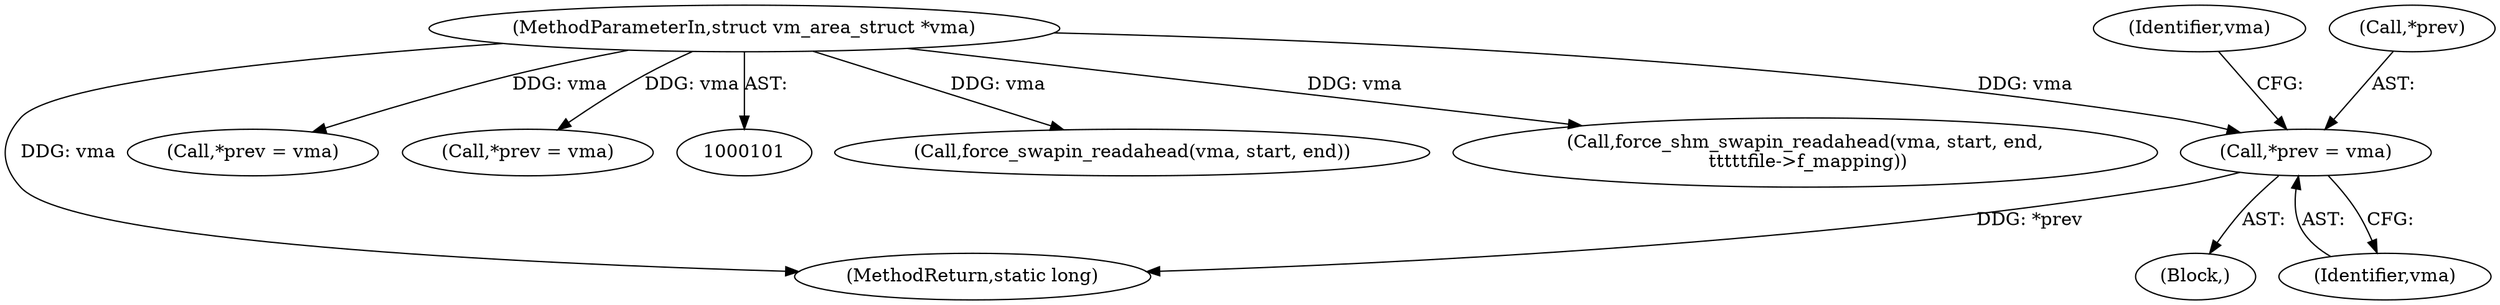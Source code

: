 digraph "1_linux_6ea8d958a2c95a1d514015d4e29ba21a8c0a1a91@del" {
"1000133" [label="(Call,*prev = vma)"];
"1000102" [label="(MethodParameterIn,struct vm_area_struct *vma)"];
"1000136" [label="(Identifier,vma)"];
"1000121" [label="(Call,force_swapin_readahead(vma, start, end))"];
"1000138" [label="(Identifier,vma)"];
"1000132" [label="(Block,)"];
"1000137" [label="(Call,force_shm_swapin_readahead(vma, start, end,\n \t\t\t\t\tfile->f_mapping))"];
"1000205" [label="(MethodReturn,static long)"];
"1000102" [label="(MethodParameterIn,struct vm_area_struct *vma)"];
"1000117" [label="(Call,*prev = vma)"];
"1000153" [label="(Call,*prev = vma)"];
"1000133" [label="(Call,*prev = vma)"];
"1000134" [label="(Call,*prev)"];
"1000133" -> "1000132"  [label="AST: "];
"1000133" -> "1000136"  [label="CFG: "];
"1000134" -> "1000133"  [label="AST: "];
"1000136" -> "1000133"  [label="AST: "];
"1000138" -> "1000133"  [label="CFG: "];
"1000133" -> "1000205"  [label="DDG: *prev"];
"1000102" -> "1000133"  [label="DDG: vma"];
"1000102" -> "1000101"  [label="AST: "];
"1000102" -> "1000205"  [label="DDG: vma"];
"1000102" -> "1000117"  [label="DDG: vma"];
"1000102" -> "1000121"  [label="DDG: vma"];
"1000102" -> "1000137"  [label="DDG: vma"];
"1000102" -> "1000153"  [label="DDG: vma"];
}
